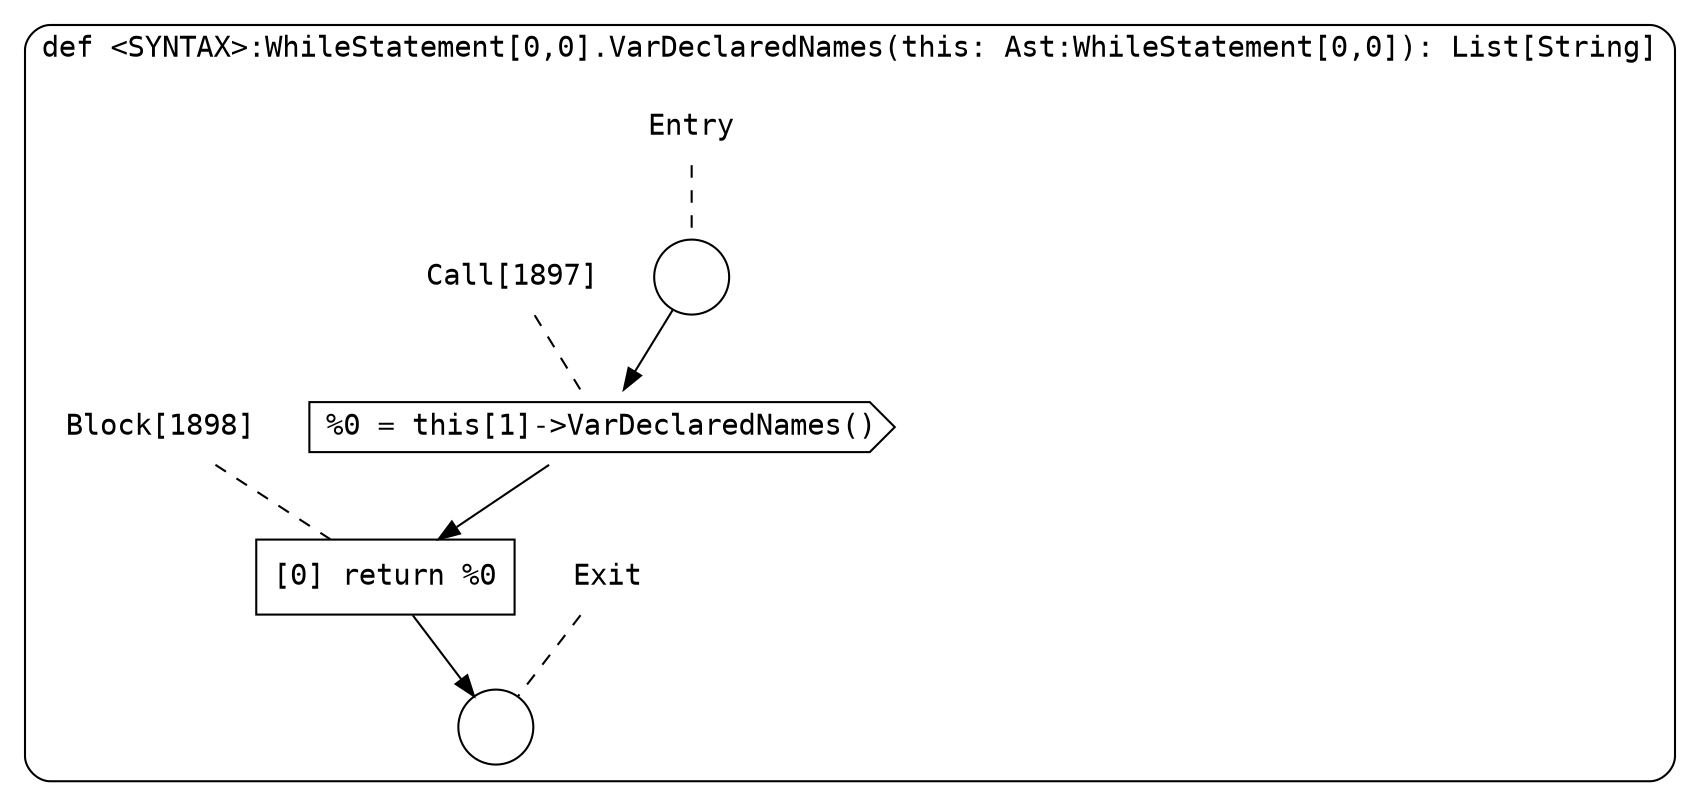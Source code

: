 digraph {
  graph [fontname = "Consolas"]
  node [fontname = "Consolas"]
  edge [fontname = "Consolas"]
  subgraph cluster333 {
    label = "def <SYNTAX>:WhileStatement[0,0].VarDeclaredNames(this: Ast:WhileStatement[0,0]): List[String]"
    style = rounded
    cluster333_entry_name [shape=none, label=<<font color="black">Entry</font>>]
    cluster333_entry_name -> cluster333_entry [arrowhead=none, color="black", style=dashed]
    cluster333_entry [shape=circle label=" " color="black" fillcolor="white" style=filled]
    cluster333_entry -> node1897 [color="black"]
    cluster333_exit_name [shape=none, label=<<font color="black">Exit</font>>]
    cluster333_exit_name -> cluster333_exit [arrowhead=none, color="black", style=dashed]
    cluster333_exit [shape=circle label=" " color="black" fillcolor="white" style=filled]
    node1897_name [shape=none, label=<<font color="black">Call[1897]</font>>]
    node1897_name -> node1897 [arrowhead=none, color="black", style=dashed]
    node1897 [shape=cds, label=<<font color="black">%0 = this[1]-&gt;VarDeclaredNames()</font>> color="black" fillcolor="white", style=filled]
    node1897 -> node1898 [color="black"]
    node1898_name [shape=none, label=<<font color="black">Block[1898]</font>>]
    node1898_name -> node1898 [arrowhead=none, color="black", style=dashed]
    node1898 [shape=box, label=<<font color="black">[0] return %0<BR ALIGN="LEFT"/></font>> color="black" fillcolor="white", style=filled]
    node1898 -> cluster333_exit [color="black"]
  }
}